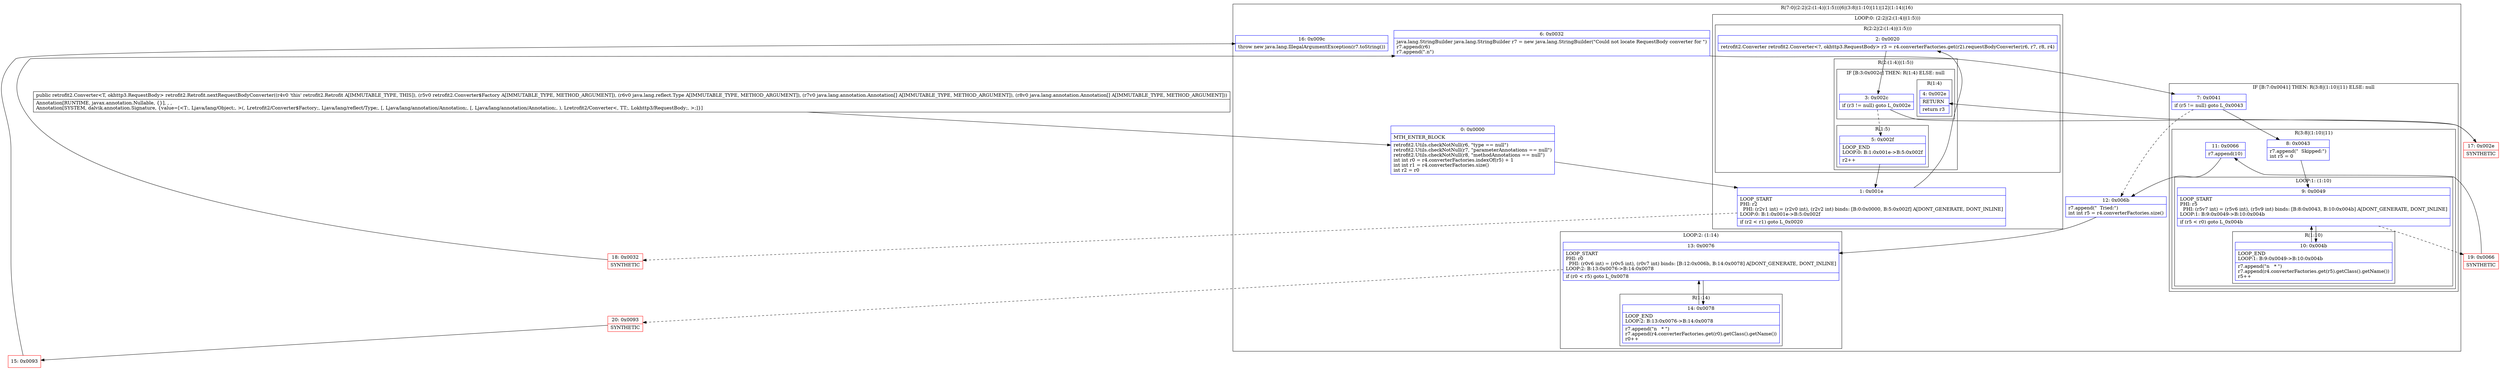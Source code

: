digraph "CFG forretrofit2.Retrofit.nextRequestBodyConverter(Lretrofit2\/Converter$Factory;Ljava\/lang\/reflect\/Type;[Ljava\/lang\/annotation\/Annotation;[Ljava\/lang\/annotation\/Annotation;)Lretrofit2\/Converter;" {
subgraph cluster_Region_1388615199 {
label = "R(7:0|(2:2|(2:(1:4)|(1:5)))|6|(3:8|(1:10)|11)|12|(1:14)|16)";
node [shape=record,color=blue];
Node_0 [shape=record,label="{0\:\ 0x0000|MTH_ENTER_BLOCK\l|retrofit2.Utils.checkNotNull(r6, \"type == null\")\lretrofit2.Utils.checkNotNull(r7, \"parameterAnnotations == null\")\lretrofit2.Utils.checkNotNull(r8, \"methodAnnotations == null\")\lint int r0 = r4.converterFactories.indexOf(r5) + 1\lint int r1 = r4.converterFactories.size()\lint r2 = r0\l}"];
subgraph cluster_LoopRegion_652967775 {
label = "LOOP:0: (2:2|(2:(1:4)|(1:5)))";
node [shape=record,color=blue];
Node_1 [shape=record,label="{1\:\ 0x001e|LOOP_START\lPHI: r2 \l  PHI: (r2v1 int) = (r2v0 int), (r2v2 int) binds: [B:0:0x0000, B:5:0x002f] A[DONT_GENERATE, DONT_INLINE]\lLOOP:0: B:1:0x001e\-\>B:5:0x002f\l|if (r2 \< r1) goto L_0x0020\l}"];
subgraph cluster_Region_1314728333 {
label = "R(2:2|(2:(1:4)|(1:5)))";
node [shape=record,color=blue];
Node_2 [shape=record,label="{2\:\ 0x0020|retrofit2.Converter retrofit2.Converter\<?, okhttp3.RequestBody\> r3 = r4.converterFactories.get(r2).requestBodyConverter(r6, r7, r8, r4)\l}"];
subgraph cluster_Region_837026295 {
label = "R(2:(1:4)|(1:5))";
node [shape=record,color=blue];
subgraph cluster_IfRegion_381783639 {
label = "IF [B:3:0x002c] THEN: R(1:4) ELSE: null";
node [shape=record,color=blue];
Node_3 [shape=record,label="{3\:\ 0x002c|if (r3 != null) goto L_0x002e\l}"];
subgraph cluster_Region_829938755 {
label = "R(1:4)";
node [shape=record,color=blue];
Node_4 [shape=record,label="{4\:\ 0x002e|RETURN\l|return r3\l}"];
}
}
subgraph cluster_Region_858896691 {
label = "R(1:5)";
node [shape=record,color=blue];
Node_5 [shape=record,label="{5\:\ 0x002f|LOOP_END\lLOOP:0: B:1:0x001e\-\>B:5:0x002f\l|r2++\l}"];
}
}
}
}
Node_6 [shape=record,label="{6\:\ 0x0032|java.lang.StringBuilder java.lang.StringBuilder r7 = new java.lang.StringBuilder(\"Could not locate RequestBody converter for \")\lr7.append(r6)\lr7.append(\".n\")\l}"];
subgraph cluster_IfRegion_1892320490 {
label = "IF [B:7:0x0041] THEN: R(3:8|(1:10)|11) ELSE: null";
node [shape=record,color=blue];
Node_7 [shape=record,label="{7\:\ 0x0041|if (r5 != null) goto L_0x0043\l}"];
subgraph cluster_Region_213639811 {
label = "R(3:8|(1:10)|11)";
node [shape=record,color=blue];
Node_8 [shape=record,label="{8\:\ 0x0043|r7.append(\"  Skipped:\")\lint r5 = 0\l}"];
subgraph cluster_LoopRegion_1842740771 {
label = "LOOP:1: (1:10)";
node [shape=record,color=blue];
Node_9 [shape=record,label="{9\:\ 0x0049|LOOP_START\lPHI: r5 \l  PHI: (r5v7 int) = (r5v6 int), (r5v9 int) binds: [B:8:0x0043, B:10:0x004b] A[DONT_GENERATE, DONT_INLINE]\lLOOP:1: B:9:0x0049\-\>B:10:0x004b\l|if (r5 \< r0) goto L_0x004b\l}"];
subgraph cluster_Region_679952981 {
label = "R(1:10)";
node [shape=record,color=blue];
Node_10 [shape=record,label="{10\:\ 0x004b|LOOP_END\lLOOP:1: B:9:0x0049\-\>B:10:0x004b\l|r7.append(\"n   * \")\lr7.append(r4.converterFactories.get(r5).getClass().getName())\lr5++\l}"];
}
}
Node_11 [shape=record,label="{11\:\ 0x0066|r7.append(10)\l}"];
}
}
Node_12 [shape=record,label="{12\:\ 0x006b|r7.append(\"  Tried:\")\lint int r5 = r4.converterFactories.size()\l}"];
subgraph cluster_LoopRegion_458746344 {
label = "LOOP:2: (1:14)";
node [shape=record,color=blue];
Node_13 [shape=record,label="{13\:\ 0x0076|LOOP_START\lPHI: r0 \l  PHI: (r0v6 int) = (r0v5 int), (r0v7 int) binds: [B:12:0x006b, B:14:0x0078] A[DONT_GENERATE, DONT_INLINE]\lLOOP:2: B:13:0x0076\-\>B:14:0x0078\l|if (r0 \< r5) goto L_0x0078\l}"];
subgraph cluster_Region_329739580 {
label = "R(1:14)";
node [shape=record,color=blue];
Node_14 [shape=record,label="{14\:\ 0x0078|LOOP_END\lLOOP:2: B:13:0x0076\-\>B:14:0x0078\l|r7.append(\"n   * \")\lr7.append(r4.converterFactories.get(r0).getClass().getName())\lr0++\l}"];
}
}
Node_16 [shape=record,label="{16\:\ 0x009c|throw new java.lang.IllegalArgumentException(r7.toString())\l}"];
}
Node_15 [shape=record,color=red,label="{15\:\ 0x0093}"];
Node_17 [shape=record,color=red,label="{17\:\ 0x002e|SYNTHETIC\l}"];
Node_18 [shape=record,color=red,label="{18\:\ 0x0032|SYNTHETIC\l}"];
Node_19 [shape=record,color=red,label="{19\:\ 0x0066|SYNTHETIC\l}"];
Node_20 [shape=record,color=red,label="{20\:\ 0x0093|SYNTHETIC\l}"];
MethodNode[shape=record,label="{public retrofit2.Converter\<T, okhttp3.RequestBody\> retrofit2.Retrofit.nextRequestBodyConverter((r4v0 'this' retrofit2.Retrofit A[IMMUTABLE_TYPE, THIS]), (r5v0 retrofit2.Converter$Factory A[IMMUTABLE_TYPE, METHOD_ARGUMENT]), (r6v0 java.lang.reflect.Type A[IMMUTABLE_TYPE, METHOD_ARGUMENT]), (r7v0 java.lang.annotation.Annotation[] A[IMMUTABLE_TYPE, METHOD_ARGUMENT]), (r8v0 java.lang.annotation.Annotation[] A[IMMUTABLE_TYPE, METHOD_ARGUMENT]))  | Annotation[RUNTIME, javax.annotation.Nullable, \{\}], , , \lAnnotation[SYSTEM, dalvik.annotation.Signature, \{value=[\<T:, Ljava\/lang\/Object;, \>(, Lretrofit2\/Converter$Factory;, Ljava\/lang\/reflect\/Type;, [, Ljava\/lang\/annotation\/Annotation;, [, Ljava\/lang\/annotation\/Annotation;, ), Lretrofit2\/Converter\<, TT;, Lokhttp3\/RequestBody;, \>;]\}]\l}"];
MethodNode -> Node_0;
Node_0 -> Node_1;
Node_1 -> Node_2;
Node_1 -> Node_18[style=dashed];
Node_2 -> Node_3;
Node_3 -> Node_5[style=dashed];
Node_3 -> Node_17;
Node_5 -> Node_1;
Node_6 -> Node_7;
Node_7 -> Node_8;
Node_7 -> Node_12[style=dashed];
Node_8 -> Node_9;
Node_9 -> Node_10;
Node_9 -> Node_19[style=dashed];
Node_10 -> Node_9;
Node_11 -> Node_12;
Node_12 -> Node_13;
Node_13 -> Node_14;
Node_13 -> Node_20[style=dashed];
Node_14 -> Node_13;
Node_15 -> Node_16;
Node_17 -> Node_4;
Node_18 -> Node_6;
Node_19 -> Node_11;
Node_20 -> Node_15;
}

